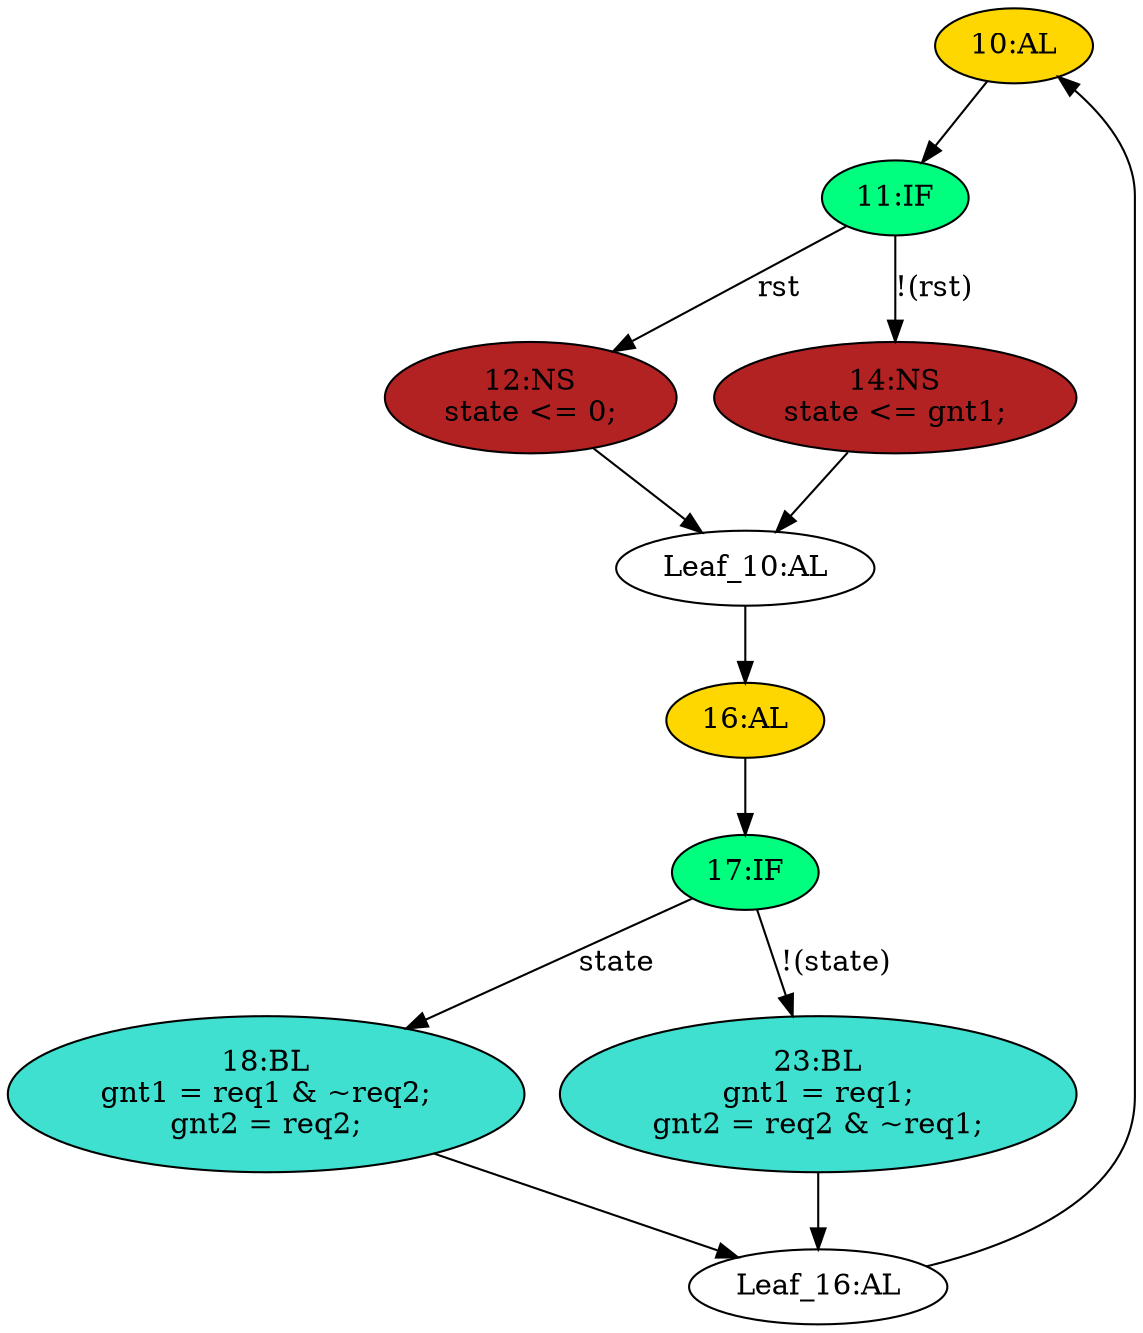 strict digraph "compose( ,  )" {
	node [label="\N"];
	"10:AL"	 [ast="<pyverilog.vparser.ast.Always object at 0x7fdb93723350>",
		clk_sens=True,
		fillcolor=gold,
		label="10:AL",
		sens="['clk', 'rst']",
		statements="[]",
		style=filled,
		typ=Always,
		use_var="['rst', 'gnt1']"];
	"11:IF"	 [ast="<pyverilog.vparser.ast.IfStatement object at 0x7fdb936c5b10>",
		fillcolor=springgreen,
		label="11:IF",
		statements="[]",
		style=filled,
		typ=IfStatement];
	"10:AL" -> "11:IF"	 [cond="[]",
		lineno=None];
	"17:IF"	 [ast="<pyverilog.vparser.ast.IfStatement object at 0x7fdb93719350>",
		fillcolor=springgreen,
		label="17:IF",
		statements="[]",
		style=filled,
		typ=IfStatement];
	"18:BL"	 [ast="<pyverilog.vparser.ast.Block object at 0x7fdb9372f3d0>",
		fillcolor=turquoise,
		label="18:BL
gnt1 = req1 & ~req2;
gnt2 = req2;",
		statements="[<pyverilog.vparser.ast.BlockingSubstitution object at 0x7fdb9372f310>, <pyverilog.vparser.ast.BlockingSubstitution object at 0x7fdb93719b90>]",
		style=filled,
		typ=Block];
	"17:IF" -> "18:BL"	 [cond="['state']",
		label=state,
		lineno=17];
	"23:BL"	 [ast="<pyverilog.vparser.ast.Block object at 0x7fdb93719150>",
		fillcolor=turquoise,
		label="23:BL
gnt1 = req1;
gnt2 = req2 & ~req1;",
		statements="[<pyverilog.vparser.ast.BlockingSubstitution object at 0x7fdb93719a10>, <pyverilog.vparser.ast.BlockingSubstitution object at 0x7fdb93a65c90>]",
		style=filled,
		typ=Block];
	"17:IF" -> "23:BL"	 [cond="['state']",
		label="!(state)",
		lineno=17];
	"Leaf_16:AL"	 [def_var="['gnt2', 'gnt1']",
		label="Leaf_16:AL"];
	"Leaf_16:AL" -> "10:AL";
	"18:BL" -> "Leaf_16:AL"	 [cond="[]",
		lineno=None];
	"16:AL"	 [ast="<pyverilog.vparser.ast.Always object at 0x7fdb93715590>",
		clk_sens=False,
		fillcolor=gold,
		label="16:AL",
		sens="['req1', 'req2']",
		statements="[]",
		style=filled,
		typ=Always,
		use_var="['state', 'req1', 'req2']"];
	"16:AL" -> "17:IF"	 [cond="[]",
		lineno=None];
	"12:NS"	 [ast="<pyverilog.vparser.ast.NonblockingSubstitution object at 0x7fdb936c5410>",
		fillcolor=firebrick,
		label="12:NS
state <= 0;",
		statements="[<pyverilog.vparser.ast.NonblockingSubstitution object at 0x7fdb936c5410>]",
		style=filled,
		typ=NonblockingSubstitution];
	"11:IF" -> "12:NS"	 [cond="['rst']",
		label=rst,
		lineno=11];
	"14:NS"	 [ast="<pyverilog.vparser.ast.NonblockingSubstitution object at 0x7fdb937151d0>",
		fillcolor=firebrick,
		label="14:NS
state <= gnt1;",
		statements="[<pyverilog.vparser.ast.NonblockingSubstitution object at 0x7fdb937151d0>]",
		style=filled,
		typ=NonblockingSubstitution];
	"11:IF" -> "14:NS"	 [cond="['rst']",
		label="!(rst)",
		lineno=11];
	"Leaf_10:AL"	 [def_var="['state']",
		label="Leaf_10:AL"];
	"12:NS" -> "Leaf_10:AL"	 [cond="[]",
		lineno=None];
	"14:NS" -> "Leaf_10:AL"	 [cond="[]",
		lineno=None];
	"23:BL" -> "Leaf_16:AL"	 [cond="[]",
		lineno=None];
	"Leaf_10:AL" -> "16:AL";
}
